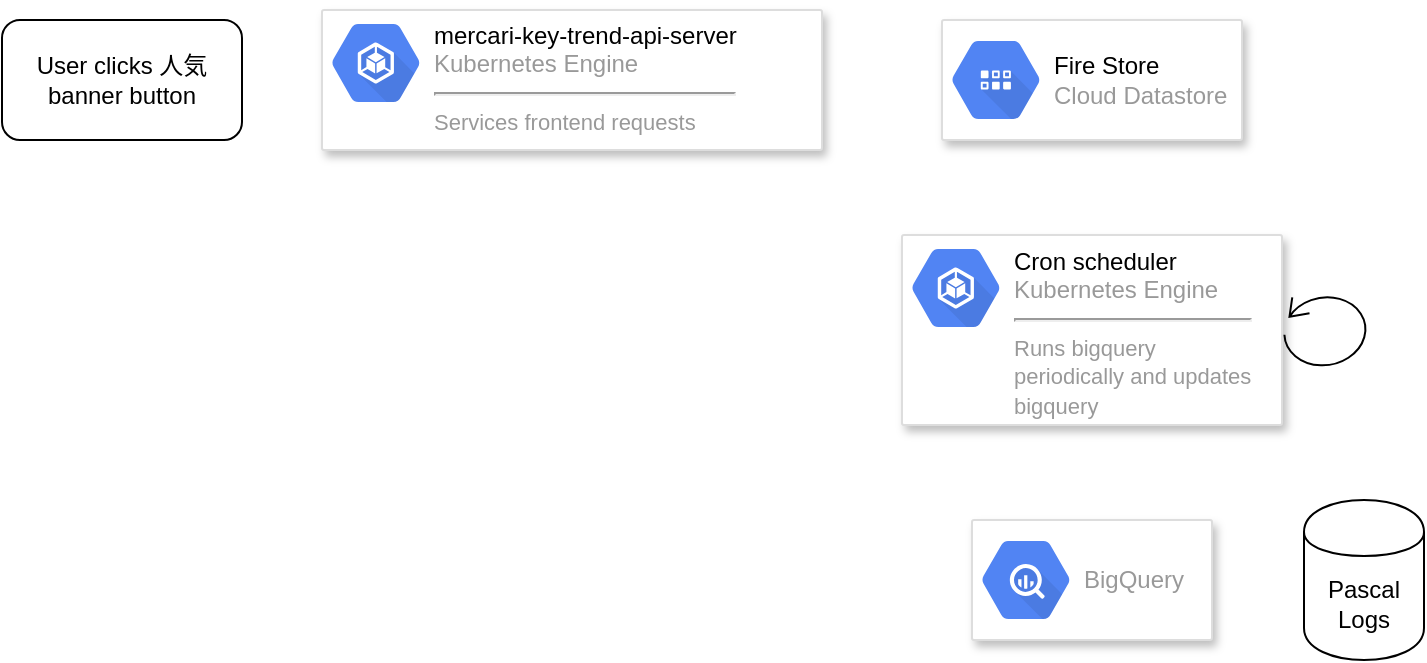 <mxfile version="10.5.8" type="github"><diagram id="8WFJelSJuTn-7s45DjH1" name="Page-1"><mxGraphModel dx="1398" dy="796" grid="1" gridSize="10" guides="1" tooltips="1" connect="1" arrows="1" fold="1" page="1" pageScale="1" pageWidth="850" pageHeight="1100" math="0" shadow="0"><root><mxCell id="0"/><mxCell id="1" parent="0"/><mxCell id="58iEUOwb-BSRKu-crluY-1" value="" style="strokeColor=#dddddd;fillColor=#ffffff;shadow=1;strokeWidth=1;rounded=1;absoluteArcSize=1;arcSize=2;" vertex="1" parent="1"><mxGeometry x="515" y="480" width="120" height="60" as="geometry"/></mxCell><mxCell id="58iEUOwb-BSRKu-crluY-2" value="BigQuery" style="dashed=0;connectable=0;html=1;fillColor=#5184F3;strokeColor=none;shape=mxgraph.gcp2.bigquery;part=1;labelPosition=right;verticalLabelPosition=middle;align=left;verticalAlign=middle;spacingLeft=5;fontColor=#999999;fontSize=12;" vertex="1" parent="58iEUOwb-BSRKu-crluY-1"><mxGeometry y="0.5" width="44" height="39" relative="1" as="geometry"><mxPoint x="5" y="-19.5" as="offset"/></mxGeometry></mxCell><mxCell id="58iEUOwb-BSRKu-crluY-3" value="Pascal Logs" style="shape=cylinder;whiteSpace=wrap;html=1;boundedLbl=1;backgroundOutline=1;" vertex="1" parent="1"><mxGeometry x="681" y="470" width="60" height="80" as="geometry"/></mxCell><mxCell id="58iEUOwb-BSRKu-crluY-4" value="" style="strokeColor=#dddddd;fillColor=#ffffff;shadow=1;strokeWidth=1;rounded=1;absoluteArcSize=1;arcSize=2;" vertex="1" parent="1"><mxGeometry x="500" y="230" width="150" height="60" as="geometry"/></mxCell><mxCell id="58iEUOwb-BSRKu-crluY-5" value="&lt;font color=&quot;#000000&quot;&gt;Fire Store&lt;/font&gt;&lt;br&gt;Cloud Datastore" style="dashed=0;connectable=0;html=1;fillColor=#5184F3;strokeColor=none;shape=mxgraph.gcp2.cloud_datastore;part=1;labelPosition=right;verticalLabelPosition=middle;align=left;verticalAlign=middle;spacingLeft=5;fontColor=#999999;fontSize=12;" vertex="1" parent="58iEUOwb-BSRKu-crluY-4"><mxGeometry y="0.5" width="44" height="39" relative="1" as="geometry"><mxPoint x="5" y="-19.5" as="offset"/></mxGeometry></mxCell><mxCell id="58iEUOwb-BSRKu-crluY-7" value="User clicks 人気 banner button" style="rounded=1;whiteSpace=wrap;html=1;" vertex="1" parent="1"><mxGeometry x="30" y="230" width="120" height="60" as="geometry"/></mxCell><mxCell id="58iEUOwb-BSRKu-crluY-18" value="" style="strokeColor=#dddddd;fillColor=#ffffff;shadow=1;strokeWidth=1;rounded=1;absoluteArcSize=1;arcSize=2;" vertex="1" parent="1"><mxGeometry x="190" y="225" width="250" height="70" as="geometry"/></mxCell><mxCell id="58iEUOwb-BSRKu-crluY-19" value="&lt;font color=&quot;#000000&quot;&gt;mercari-key-trend-api-server&lt;/font&gt;&lt;br&gt;Kubernetes Engine&lt;hr&gt;&lt;span style=&quot;font-size: 11px&quot;&gt;Services frontend requests&amp;nbsp;&lt;/span&gt;&lt;br&gt;" style="dashed=0;connectable=0;html=1;fillColor=#5184F3;strokeColor=none;shape=mxgraph.gcp2.container_engine;part=1;labelPosition=right;verticalLabelPosition=middle;align=left;verticalAlign=top;spacingLeft=5;fontColor=#999999;fontSize=12;spacingTop=-8;" vertex="1" parent="58iEUOwb-BSRKu-crluY-18"><mxGeometry width="44" height="39" relative="1" as="geometry"><mxPoint x="5" y="7" as="offset"/></mxGeometry></mxCell><mxCell id="58iEUOwb-BSRKu-crluY-20" value="" style="strokeColor=#dddddd;fillColor=#ffffff;shadow=1;strokeWidth=1;rounded=1;absoluteArcSize=1;arcSize=2;" vertex="1" parent="1"><mxGeometry x="480" y="337.5" width="190" height="95" as="geometry"/></mxCell><mxCell id="58iEUOwb-BSRKu-crluY-21" value="&lt;font color=&quot;#000000&quot;&gt;Cron scheduler&lt;/font&gt;&lt;br&gt;Kubernetes Engine&lt;hr&gt;&lt;font style=&quot;font-size: 11px&quot;&gt;Runs bigquery &lt;br&gt;periodically and updates&lt;br&gt;bigquery&lt;br&gt;&lt;/font&gt;" style="dashed=0;connectable=0;html=1;fillColor=#5184F3;strokeColor=none;shape=mxgraph.gcp2.container_engine;part=1;labelPosition=right;verticalLabelPosition=middle;align=left;verticalAlign=top;spacingLeft=5;fontColor=#999999;fontSize=12;spacingTop=-8;" vertex="1" parent="58iEUOwb-BSRKu-crluY-20"><mxGeometry width="44" height="39" relative="1" as="geometry"><mxPoint x="5" y="7" as="offset"/></mxGeometry></mxCell><mxCell id="58iEUOwb-BSRKu-crluY-29" value="" style="shape=mxgraph.bpmn.loop;html=1;outlineConnect=0;rotation=80;" vertex="1" parent="1"><mxGeometry x="673" y="363" width="38" height="44" as="geometry"/></mxCell><mxCell id="58iEUOwb-BSRKu-crluY-30" value="" style="shape=image;html=1;verticalAlign=top;verticalLabelPosition=bottom;labelBackgroundColor=#ffffff;imageAspect=0;aspect=fixed;image=https://cdn4.iconfinder.com/data/icons/universal-7/614/10_-_Double-128.png;rotation=45;" vertex="1" parent="1"><mxGeometry x="156" y="240" width="28" height="28" as="geometry"/></mxCell><mxCell id="58iEUOwb-BSRKu-crluY-31" value="" style="shape=image;html=1;verticalAlign=top;verticalLabelPosition=bottom;labelBackgroundColor=#ffffff;imageAspect=0;aspect=fixed;image=https://cdn4.iconfinder.com/data/icons/universal-7/614/4_-_Left-128.png" vertex="1" parent="1"><mxGeometry x="442" y="231" width="58" height="58" as="geometry"/></mxCell><mxCell id="58iEUOwb-BSRKu-crluY-32" value="" style="shape=image;html=1;verticalAlign=top;verticalLabelPosition=bottom;labelBackgroundColor=#ffffff;imageAspect=0;aspect=fixed;image=https://cdn4.iconfinder.com/data/icons/universal-7/614/4_-_Left-128.png;rotation=90;" vertex="1" parent="1"><mxGeometry x="551" y="290" width="48" height="48" as="geometry"/></mxCell><mxCell id="58iEUOwb-BSRKu-crluY-33" value="" style="shape=image;html=1;verticalAlign=top;verticalLabelPosition=bottom;labelBackgroundColor=#ffffff;imageAspect=0;aspect=fixed;image=https://cdn4.iconfinder.com/data/icons/universal-7/614/4_-_Left-128.png;rotation=90;" vertex="1" parent="1"><mxGeometry x="551" y="432.5" width="48" height="48" as="geometry"/></mxCell><mxCell id="58iEUOwb-BSRKu-crluY-34" value="" style="shape=image;html=1;verticalAlign=top;verticalLabelPosition=bottom;labelBackgroundColor=#ffffff;imageAspect=0;aspect=fixed;image=https://cdn4.iconfinder.com/data/icons/universal-7/614/4_-_Left-128.png" vertex="1" parent="1"><mxGeometry x="635" y="483" width="54" height="54" as="geometry"/></mxCell></root></mxGraphModel></diagram></mxfile>